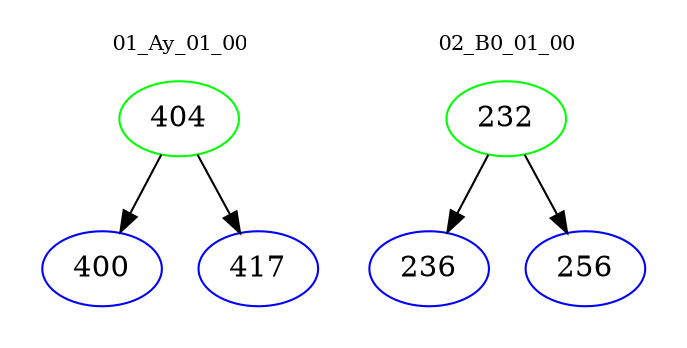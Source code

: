 digraph{
subgraph cluster_0 {
color = white
label = "01_Ay_01_00";
fontsize=10;
T0_404 [label="404", color="green"]
T0_404 -> T0_400 [color="black"]
T0_400 [label="400", color="blue"]
T0_404 -> T0_417 [color="black"]
T0_417 [label="417", color="blue"]
}
subgraph cluster_1 {
color = white
label = "02_B0_01_00";
fontsize=10;
T1_232 [label="232", color="green"]
T1_232 -> T1_236 [color="black"]
T1_236 [label="236", color="blue"]
T1_232 -> T1_256 [color="black"]
T1_256 [label="256", color="blue"]
}
}
